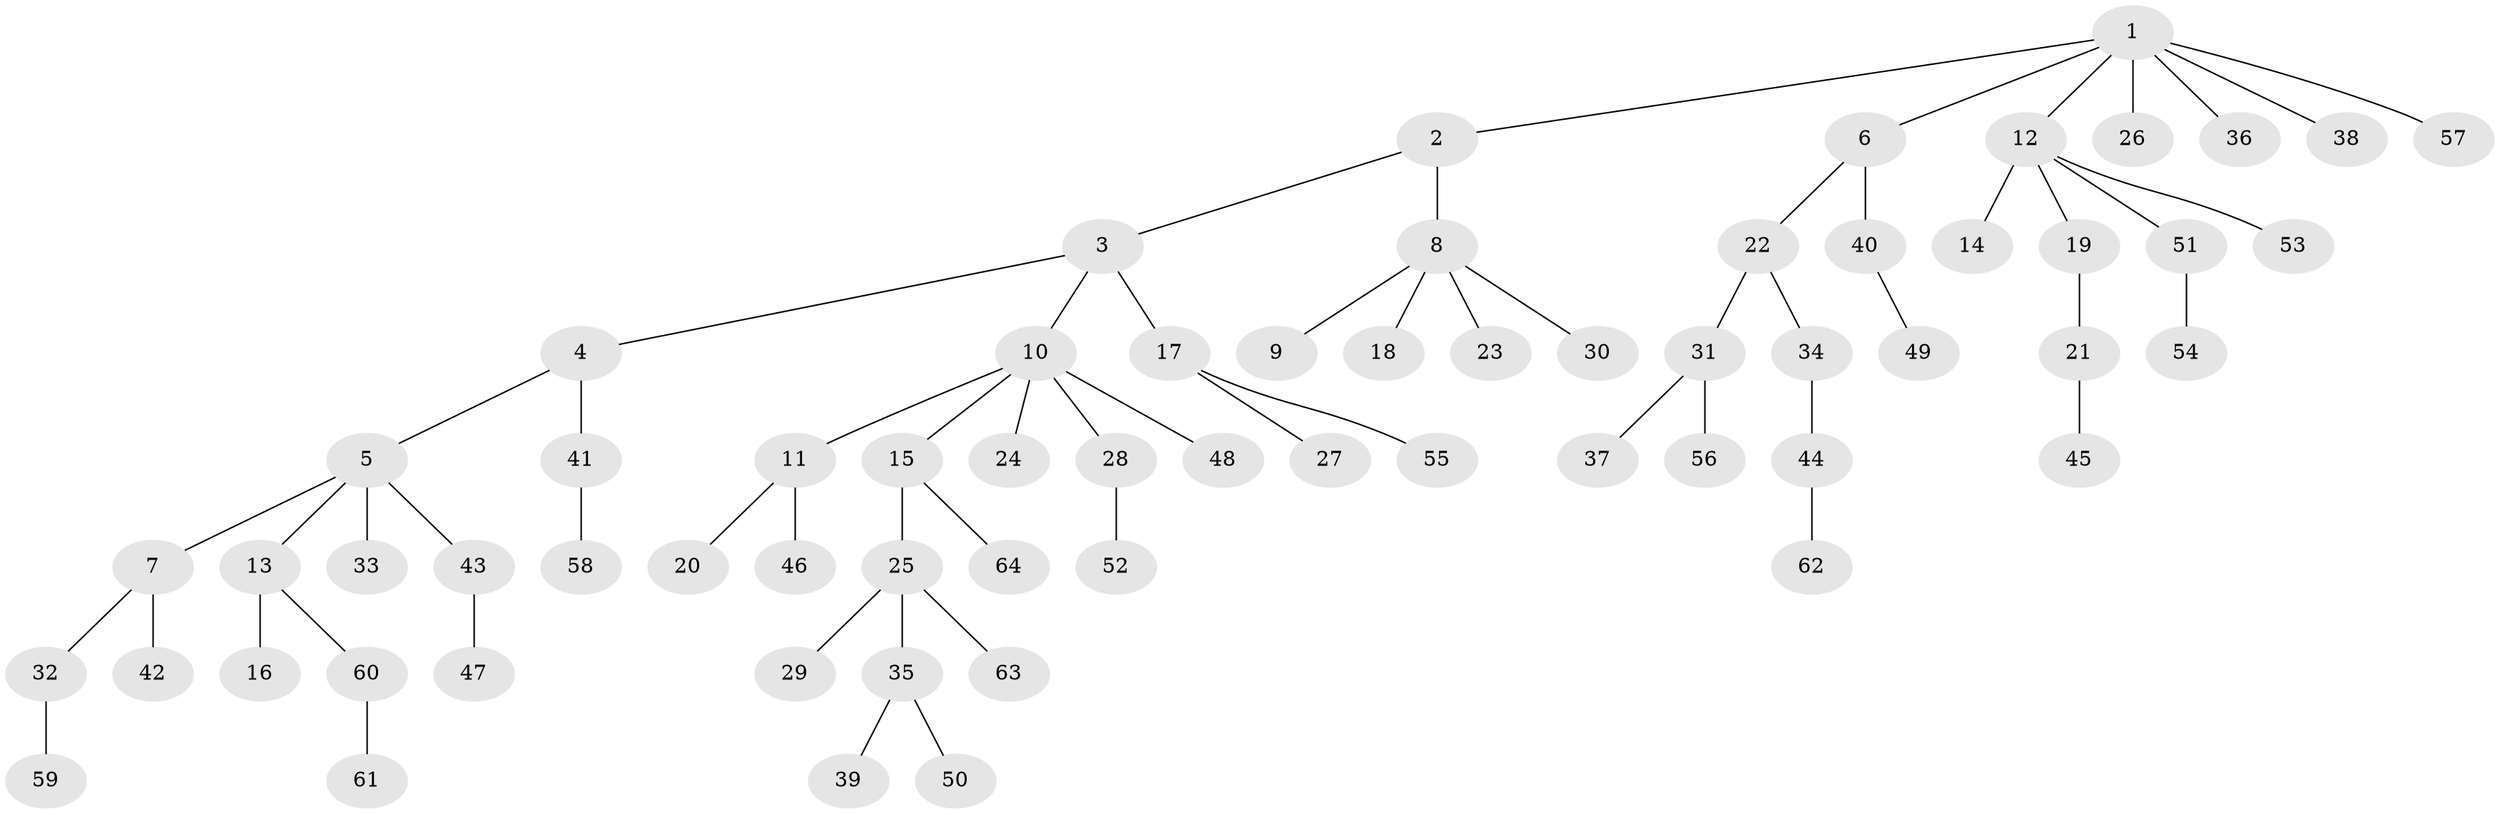 // Generated by graph-tools (version 1.1) at 2025/26/03/09/25 03:26:28]
// undirected, 64 vertices, 63 edges
graph export_dot {
graph [start="1"]
  node [color=gray90,style=filled];
  1;
  2;
  3;
  4;
  5;
  6;
  7;
  8;
  9;
  10;
  11;
  12;
  13;
  14;
  15;
  16;
  17;
  18;
  19;
  20;
  21;
  22;
  23;
  24;
  25;
  26;
  27;
  28;
  29;
  30;
  31;
  32;
  33;
  34;
  35;
  36;
  37;
  38;
  39;
  40;
  41;
  42;
  43;
  44;
  45;
  46;
  47;
  48;
  49;
  50;
  51;
  52;
  53;
  54;
  55;
  56;
  57;
  58;
  59;
  60;
  61;
  62;
  63;
  64;
  1 -- 2;
  1 -- 6;
  1 -- 12;
  1 -- 26;
  1 -- 36;
  1 -- 38;
  1 -- 57;
  2 -- 3;
  2 -- 8;
  3 -- 4;
  3 -- 10;
  3 -- 17;
  4 -- 5;
  4 -- 41;
  5 -- 7;
  5 -- 13;
  5 -- 33;
  5 -- 43;
  6 -- 22;
  6 -- 40;
  7 -- 32;
  7 -- 42;
  8 -- 9;
  8 -- 18;
  8 -- 23;
  8 -- 30;
  10 -- 11;
  10 -- 15;
  10 -- 24;
  10 -- 28;
  10 -- 48;
  11 -- 20;
  11 -- 46;
  12 -- 14;
  12 -- 19;
  12 -- 51;
  12 -- 53;
  13 -- 16;
  13 -- 60;
  15 -- 25;
  15 -- 64;
  17 -- 27;
  17 -- 55;
  19 -- 21;
  21 -- 45;
  22 -- 31;
  22 -- 34;
  25 -- 29;
  25 -- 35;
  25 -- 63;
  28 -- 52;
  31 -- 37;
  31 -- 56;
  32 -- 59;
  34 -- 44;
  35 -- 39;
  35 -- 50;
  40 -- 49;
  41 -- 58;
  43 -- 47;
  44 -- 62;
  51 -- 54;
  60 -- 61;
}
